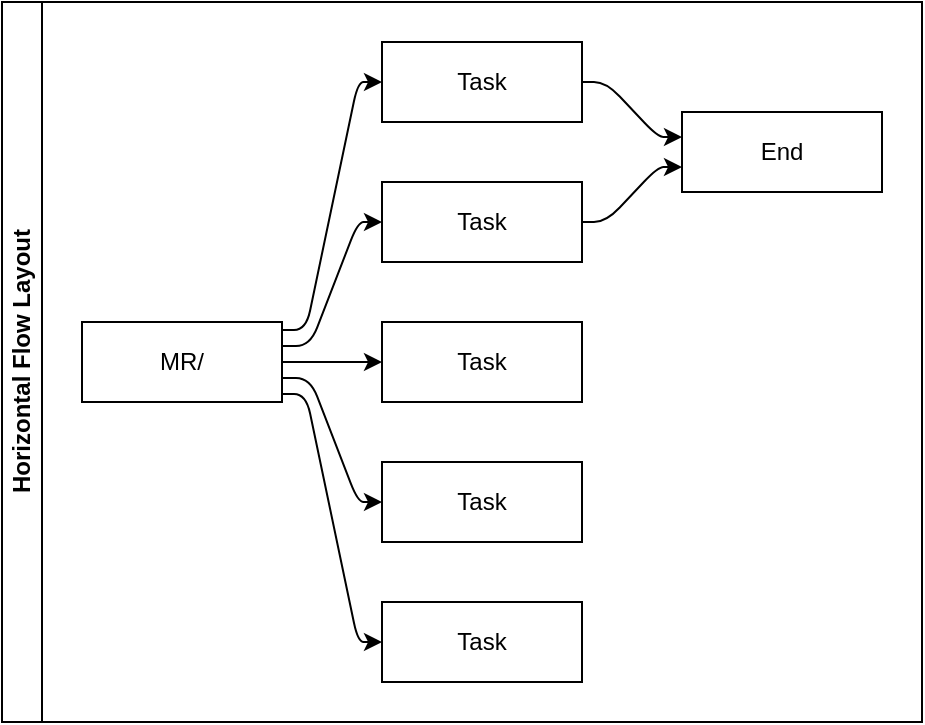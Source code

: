 <mxfile version="22.1.2" type="github">
  <diagram name="Page-1" id="zNUJPKXi0MtJBKeHGmJv">
    <mxGraphModel dx="1453" dy="664" grid="1" gridSize="10" guides="1" tooltips="1" connect="1" arrows="1" fold="1" page="1" pageScale="1" pageWidth="827" pageHeight="1169" math="0" shadow="0">
      <root>
        <mxCell id="0" />
        <mxCell id="1" parent="0" />
        <mxCell id="lGg8nvy98Ju2vaixH_hz-13" value="Horizontal Flow Layout" style="swimlane;html=1;startSize=20;horizontal=0;childLayout=flowLayout;flowOrientation=west;resizable=0;interRankCellSpacing=50;containerType=tree;fontSize=12;" vertex="1" parent="1">
          <mxGeometry x="90" y="120" width="460" height="360" as="geometry" />
        </mxCell>
        <mxCell id="lGg8nvy98Ju2vaixH_hz-14" value="MR/" style="whiteSpace=wrap;html=1;" vertex="1" parent="lGg8nvy98Ju2vaixH_hz-13">
          <mxGeometry x="40" y="160" width="100" height="40" as="geometry" />
        </mxCell>
        <mxCell id="lGg8nvy98Ju2vaixH_hz-15" value="Task" style="whiteSpace=wrap;html=1;" vertex="1" parent="lGg8nvy98Ju2vaixH_hz-13">
          <mxGeometry x="190" y="20" width="100" height="40" as="geometry" />
        </mxCell>
        <mxCell id="lGg8nvy98Ju2vaixH_hz-16" value="" style="html=1;rounded=1;curved=0;sourcePerimeterSpacing=0;targetPerimeterSpacing=0;startSize=6;endSize=6;noEdgeStyle=1;orthogonal=1;" edge="1" parent="lGg8nvy98Ju2vaixH_hz-13" source="lGg8nvy98Ju2vaixH_hz-14" target="lGg8nvy98Ju2vaixH_hz-15">
          <mxGeometry relative="1" as="geometry">
            <Array as="points">
              <mxPoint x="152" y="164" />
              <mxPoint x="178" y="40" />
            </Array>
          </mxGeometry>
        </mxCell>
        <mxCell id="lGg8nvy98Ju2vaixH_hz-17" value="Task" style="whiteSpace=wrap;html=1;" vertex="1" parent="lGg8nvy98Ju2vaixH_hz-13">
          <mxGeometry x="190" y="90" width="100" height="40" as="geometry" />
        </mxCell>
        <mxCell id="lGg8nvy98Ju2vaixH_hz-18" value="" style="html=1;rounded=1;curved=0;sourcePerimeterSpacing=0;targetPerimeterSpacing=0;startSize=6;endSize=6;noEdgeStyle=1;orthogonal=1;" edge="1" parent="lGg8nvy98Ju2vaixH_hz-13" source="lGg8nvy98Ju2vaixH_hz-14" target="lGg8nvy98Ju2vaixH_hz-17">
          <mxGeometry relative="1" as="geometry">
            <Array as="points">
              <mxPoint x="154" y="172" />
              <mxPoint x="178" y="110" />
            </Array>
          </mxGeometry>
        </mxCell>
        <mxCell id="lGg8nvy98Ju2vaixH_hz-19" value="End" style="whiteSpace=wrap;html=1;" vertex="1" parent="lGg8nvy98Ju2vaixH_hz-13">
          <mxGeometry x="340" y="55" width="100" height="40" as="geometry" />
        </mxCell>
        <mxCell id="lGg8nvy98Ju2vaixH_hz-20" value="" style="html=1;rounded=1;curved=0;sourcePerimeterSpacing=0;targetPerimeterSpacing=0;startSize=6;endSize=6;noEdgeStyle=1;orthogonal=1;" edge="1" parent="lGg8nvy98Ju2vaixH_hz-13" source="lGg8nvy98Ju2vaixH_hz-15" target="lGg8nvy98Ju2vaixH_hz-19">
          <mxGeometry relative="1" as="geometry">
            <Array as="points">
              <mxPoint x="302" y="40" />
              <mxPoint x="328" y="67.5" />
            </Array>
          </mxGeometry>
        </mxCell>
        <mxCell id="lGg8nvy98Ju2vaixH_hz-21" value="" style="html=1;rounded=1;curved=0;sourcePerimeterSpacing=0;targetPerimeterSpacing=0;startSize=6;endSize=6;noEdgeStyle=1;orthogonal=1;" edge="1" parent="lGg8nvy98Ju2vaixH_hz-13" source="lGg8nvy98Ju2vaixH_hz-17" target="lGg8nvy98Ju2vaixH_hz-19">
          <mxGeometry relative="1" as="geometry">
            <Array as="points">
              <mxPoint x="302" y="110" />
              <mxPoint x="328" y="82.5" />
            </Array>
          </mxGeometry>
        </mxCell>
        <mxCell id="lGg8nvy98Ju2vaixH_hz-22" value="" style="html=1;rounded=1;curved=0;sourcePerimeterSpacing=0;targetPerimeterSpacing=0;startSize=6;endSize=6;noEdgeStyle=1;orthogonal=1;" edge="1" target="lGg8nvy98Ju2vaixH_hz-23" source="lGg8nvy98Ju2vaixH_hz-14" parent="lGg8nvy98Ju2vaixH_hz-13">
          <mxGeometry relative="1" as="geometry">
            <mxPoint x="390" y="283" as="sourcePoint" />
            <Array as="points">
              <mxPoint x="156" y="180" />
              <mxPoint x="178" y="180" />
            </Array>
          </mxGeometry>
        </mxCell>
        <mxCell id="lGg8nvy98Ju2vaixH_hz-23" value="Task" style="whiteSpace=wrap;html=1;" vertex="1" parent="lGg8nvy98Ju2vaixH_hz-13">
          <mxGeometry x="190" y="160" width="100" height="40" as="geometry" />
        </mxCell>
        <mxCell id="lGg8nvy98Ju2vaixH_hz-24" value="" style="html=1;rounded=1;curved=0;sourcePerimeterSpacing=0;targetPerimeterSpacing=0;startSize=6;endSize=6;noEdgeStyle=1;orthogonal=1;" edge="1" target="lGg8nvy98Ju2vaixH_hz-25" source="lGg8nvy98Ju2vaixH_hz-14" parent="lGg8nvy98Ju2vaixH_hz-13">
          <mxGeometry relative="1" as="geometry">
            <mxPoint x="350" y="300" as="sourcePoint" />
            <Array as="points">
              <mxPoint x="154" y="188" />
              <mxPoint x="178" y="250" />
            </Array>
          </mxGeometry>
        </mxCell>
        <mxCell id="lGg8nvy98Ju2vaixH_hz-25" value="Task" style="whiteSpace=wrap;html=1;" vertex="1" parent="lGg8nvy98Ju2vaixH_hz-13">
          <mxGeometry x="190" y="230" width="100" height="40" as="geometry" />
        </mxCell>
        <mxCell id="lGg8nvy98Ju2vaixH_hz-26" value="" style="html=1;rounded=1;curved=0;sourcePerimeterSpacing=0;targetPerimeterSpacing=0;startSize=6;endSize=6;noEdgeStyle=1;orthogonal=1;" edge="1" target="lGg8nvy98Ju2vaixH_hz-27" source="lGg8nvy98Ju2vaixH_hz-14" parent="lGg8nvy98Ju2vaixH_hz-13">
          <mxGeometry relative="1" as="geometry">
            <mxPoint x="310" y="316" as="sourcePoint" />
            <Array as="points">
              <mxPoint x="152" y="196" />
              <mxPoint x="178" y="320" />
            </Array>
          </mxGeometry>
        </mxCell>
        <mxCell id="lGg8nvy98Ju2vaixH_hz-27" value="Task" style="whiteSpace=wrap;html=1;" vertex="1" parent="lGg8nvy98Ju2vaixH_hz-13">
          <mxGeometry x="190" y="300" width="100" height="40" as="geometry" />
        </mxCell>
      </root>
    </mxGraphModel>
  </diagram>
</mxfile>
